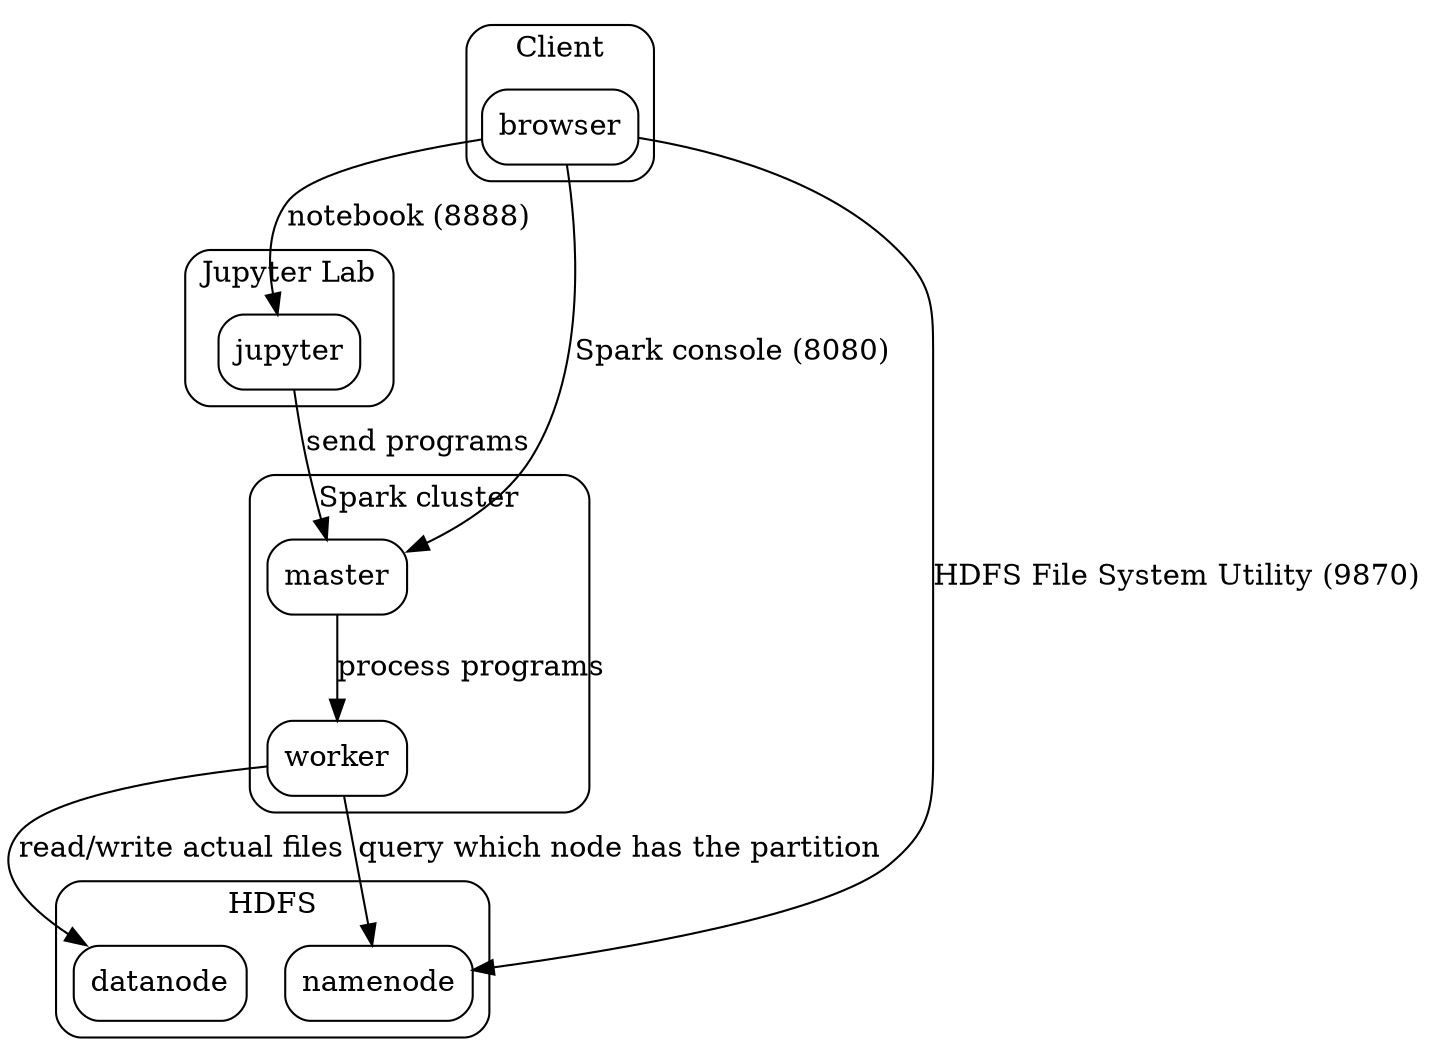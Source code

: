 digraph{
  node [style=rounded, shape=rect];
  shape=rect;
  style=rounded;

  subgraph cluster_client {
    label = "Client"
    browser
  }

  subgraph cluster_jupyter {
    label = "Jupyter Lab"
    jupyter
  }

  subgraph cluster_spark {
    label = "Spark cluster"
    master
    worker
  }

  subgraph cluster_hdfs {
    label = "HDFS"
    namenode
    datanode
  }
  browser -> jupyter
    [label = "notebook (8888)"]
  browser -> master
    [label = "Spark console (8080)"]
  browser -> namenode
    [label = "HDFS File System Utility (9870)"]
  jupyter -> master
    [label = "send programs"]
  master -> worker
    [label = "process programs"]
  worker -> namenode
    [label = "query which node has the partition"]
  worker -> datanode
    [label = "read/write actual files"]
  }
